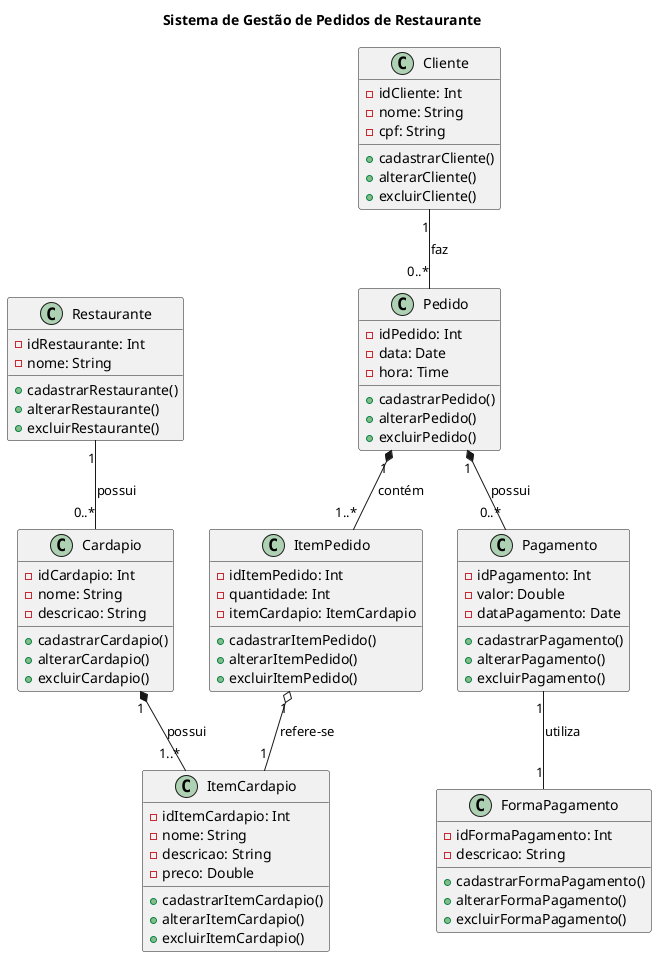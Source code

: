 @startuml Sistema de gestao de pedidos de Restaurante
title Sistema de Gestão de Pedidos de Restaurante

class Restaurante {
    - idRestaurante: Int
    - nome: String
    + cadastrarRestaurante()
    + alterarRestaurante()
    + excluirRestaurante()
}

class Cardapio {
    - idCardapio: Int
    - nome: String
    - descricao: String
    + cadastrarCardapio()
    + alterarCardapio()
    + excluirCardapio()
}

class ItemCardapio {
    - idItemCardapio: Int
    - nome: String
    - descricao: String
    - preco: Double
    + cadastrarItemCardapio()
    + alterarItemCardapio()
    + excluirItemCardapio()
}

class Cliente {
    - idCliente: Int
    - nome: String
    - cpf: String
    + cadastrarCliente()
    + alterarCliente()
    + excluirCliente()
}

class Pedido {
    - idPedido: Int
    - data: Date
    - hora: Time
    + cadastrarPedido()
    + alterarPedido()
    + excluirPedido()
}

class ItemPedido {
    - idItemPedido: Int
    - quantidade: Int
    - itemCardapio: ItemCardapio
    + cadastrarItemPedido()
    + alterarItemPedido()
    + excluirItemPedido()
}

class Pagamento {
    - idPagamento: Int
    - valor: Double
    - dataPagamento: Date
    + cadastrarPagamento()
    + alterarPagamento()
    + excluirPagamento()
}

class FormaPagamento {
    - idFormaPagamento: Int
    - descricao: String
    + cadastrarFormaPagamento()
    + alterarFormaPagamento()
    + excluirFormaPagamento()
}

Restaurante "1" -- "0..*" Cardapio: possui
Cardapio "1" *-- "1..*" ItemCardapio: possui
Cliente "1" -- "0..*" Pedido: faz
Pedido "1" *-- "1..*" ItemPedido: contém
ItemPedido "1" o-- "1" ItemCardapio: refere-se
Pedido "1" *-- "0..*" Pagamento: possui
Pagamento "1" -- "1" FormaPagamento: utiliza

@enduml
